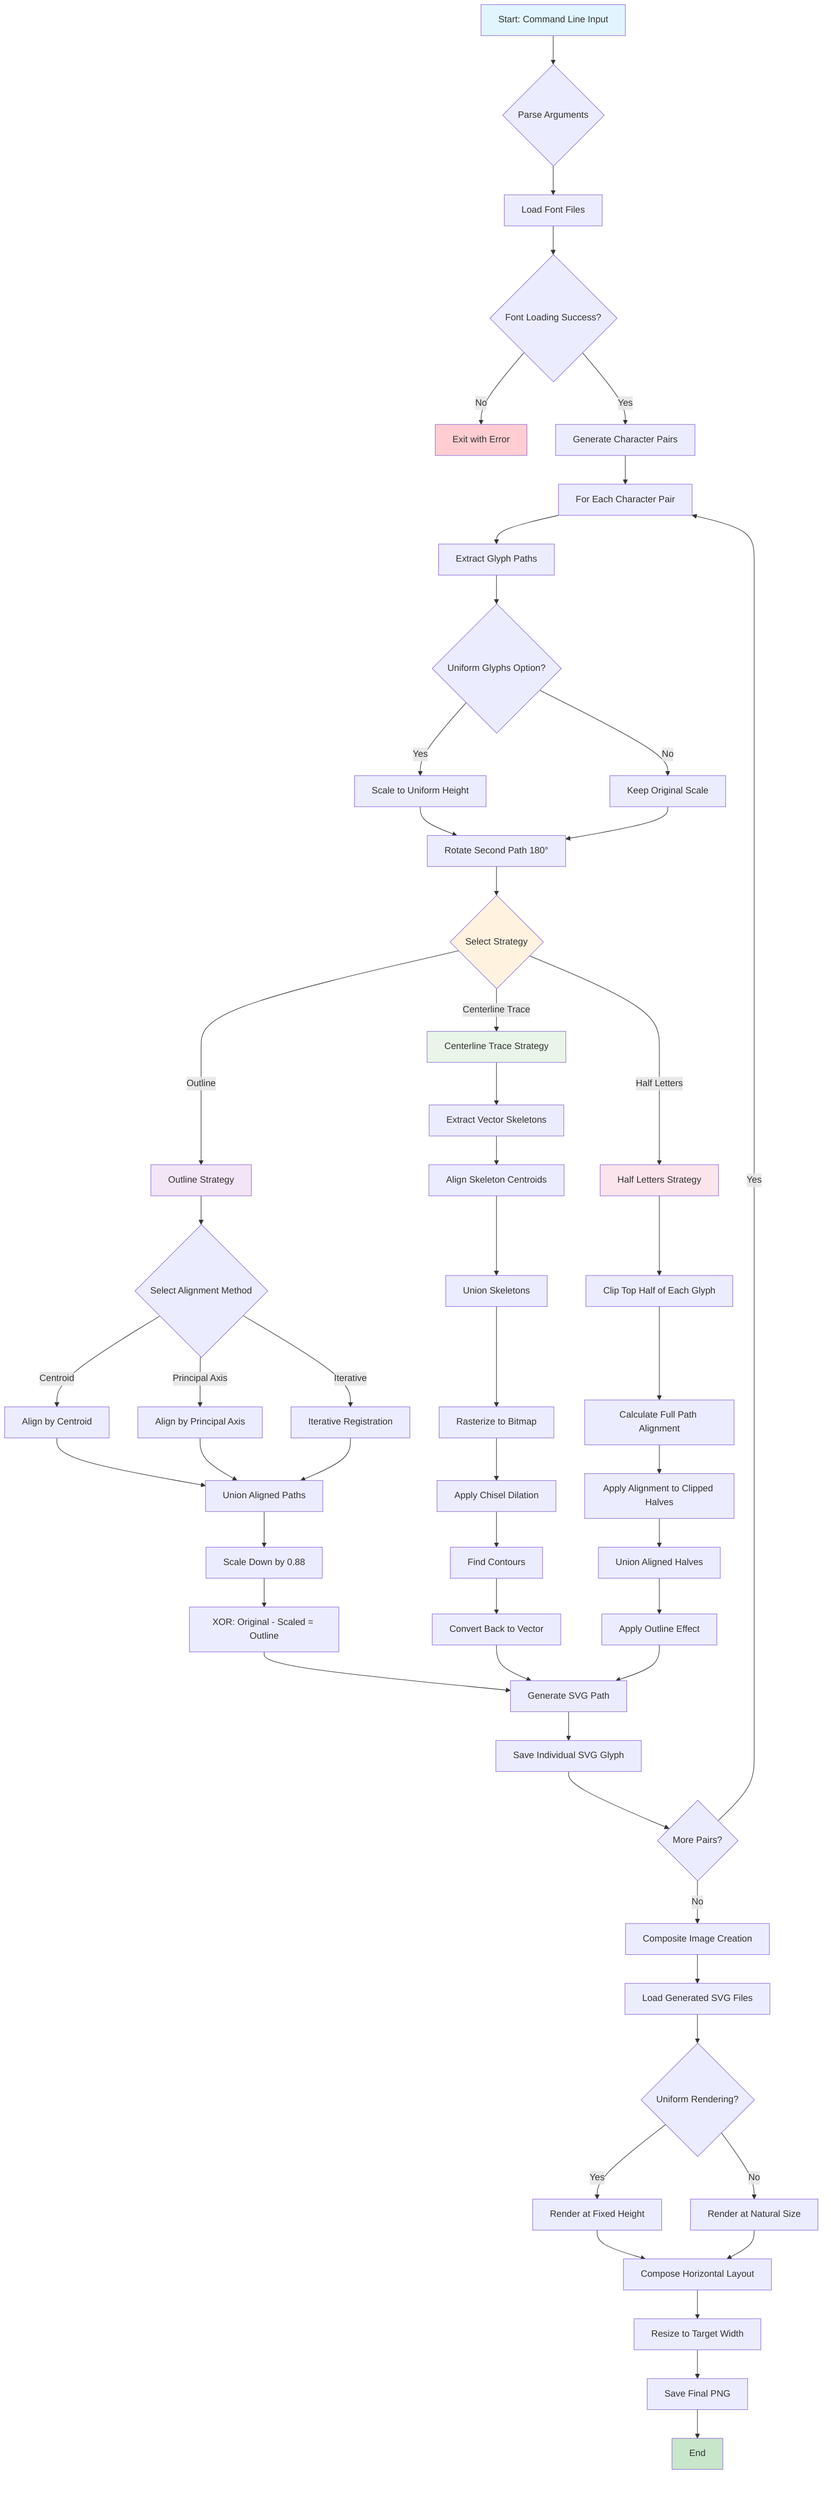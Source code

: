 flowchart TD
    A[Start: Command Line Input] --> B{Parse Arguments}
    B --> C[Load Font Files]
    C --> D{Font Loading Success?}
    D -->|No| E[Exit with Error]
    D -->|Yes| F[Generate Character Pairs]
    
    F --> G[For Each Character Pair]
    G --> H[Extract Glyph Paths]
    H --> I{Uniform Glyphs Option?}
    I -->|Yes| J[Scale to Uniform Height]
    I -->|No| K[Keep Original Scale]
    J --> L[Rotate Second Path 180°]
    K --> L
    
    L --> M{Select Strategy}
    
    M -->|Outline| N[Outline Strategy]
    M -->|Centerline Trace| O[Centerline Trace Strategy]
    M -->|Half Letters| P[Half Letters Strategy]
    
    N --> N1{Select Alignment Method}
    N1 -->|Centroid| N2[Align by Centroid]
    N1 -->|Principal Axis| N3[Align by Principal Axis]
    N1 -->|Iterative| N4[Iterative Registration]
    
    N2 --> N5[Union Aligned Paths]
    N3 --> N5
    N4 --> N5
    N5 --> N6[Scale Down by 0.88]
    N6 --> N7[XOR: Original - Scaled = Outline]
    N7 --> Q[Generate SVG Path]
    
    O --> O1[Extract Vector Skeletons]
    O1 --> O2[Align Skeleton Centroids]
    O2 --> O3[Union Skeletons]
    O3 --> O4[Rasterize to Bitmap]
    O4 --> O5[Apply Chisel Dilation]
    O5 --> O6[Find Contours]
    O6 --> O7[Convert Back to Vector]
    O7 --> Q
    
    P --> P1[Clip Top Half of Each Glyph]
    P1 --> P2[Calculate Full Path Alignment]
    P2 --> P3[Apply Alignment to Clipped Halves]
    P3 --> P4[Union Aligned Halves]
    P4 --> P5[Apply Outline Effect]
    P5 --> Q
    
    Q --> R[Save Individual SVG Glyph]
    R --> S{More Pairs?}
    S -->|Yes| G
    S -->|No| T[Composite Image Creation]
    
    T --> U[Load Generated SVG Files]
    U --> V{Uniform Rendering?}
    V -->|Yes| W[Render at Fixed Height]
    V -->|No| X[Render at Natural Size]
    W --> Y[Compose Horizontal Layout]
    X --> Y
    Y --> Z[Resize to Target Width]
    Z --> AA[Save Final PNG]
    AA --> BB[End]
    
    style A fill:#e1f5fe
    style BB fill:#c8e6c9
    style E fill:#ffcdd2
    style M fill:#fff3e0
    style N fill:#f3e5f5
    style O fill:#e8f5e8
    style P fill:#fce4ec